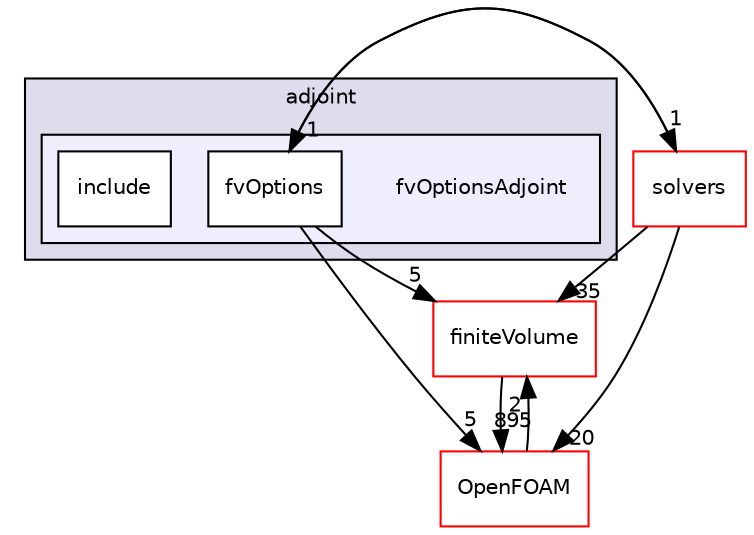 digraph "src/optimisation/adjointOptimisation/adjoint/fvOptionsAdjoint" {
  bgcolor=transparent;
  compound=true
  node [ fontsize="10", fontname="Helvetica"];
  edge [ labelfontsize="10", labelfontname="Helvetica"];
  subgraph clusterdir_ec068ce9daa9333922b6d138eb1e178a {
    graph [ bgcolor="#ddddee", pencolor="black", label="adjoint" fontname="Helvetica", fontsize="10", URL="dir_ec068ce9daa9333922b6d138eb1e178a.html"]
  subgraph clusterdir_82b349c0e8ea4c9c5c625d4e54cb5790 {
    graph [ bgcolor="#eeeeff", pencolor="black", label="" URL="dir_82b349c0e8ea4c9c5c625d4e54cb5790.html"];
    dir_82b349c0e8ea4c9c5c625d4e54cb5790 [shape=plaintext label="fvOptionsAdjoint"];
    dir_b55aef459c507dfec2350d4c19662b83 [shape=box label="fvOptions" color="black" fillcolor="white" style="filled" URL="dir_b55aef459c507dfec2350d4c19662b83.html"];
    dir_09397a53a507d6f58d46c6a4bf129bad [shape=box label="include" color="black" fillcolor="white" style="filled" URL="dir_09397a53a507d6f58d46c6a4bf129bad.html"];
  }
  }
  dir_9bd15774b555cf7259a6fa18f99fe99b [shape=box label="finiteVolume" color="red" URL="dir_9bd15774b555cf7259a6fa18f99fe99b.html"];
  dir_f1ea2e00111d8324be054b4e32e6ee53 [shape=box label="solvers" color="red" URL="dir_f1ea2e00111d8324be054b4e32e6ee53.html"];
  dir_c5473ff19b20e6ec4dfe5c310b3778a8 [shape=box label="OpenFOAM" color="red" URL="dir_c5473ff19b20e6ec4dfe5c310b3778a8.html"];
  dir_9bd15774b555cf7259a6fa18f99fe99b->dir_c5473ff19b20e6ec4dfe5c310b3778a8 [headlabel="895", labeldistance=1.5 headhref="dir_000814_002151.html"];
  dir_f1ea2e00111d8324be054b4e32e6ee53->dir_9bd15774b555cf7259a6fa18f99fe99b [headlabel="35", labeldistance=1.5 headhref="dir_002894_000814.html"];
  dir_f1ea2e00111d8324be054b4e32e6ee53->dir_b55aef459c507dfec2350d4c19662b83 [headlabel="1", labeldistance=1.5 headhref="dir_002894_002817.html"];
  dir_f1ea2e00111d8324be054b4e32e6ee53->dir_c5473ff19b20e6ec4dfe5c310b3778a8 [headlabel="20", labeldistance=1.5 headhref="dir_002894_002151.html"];
  dir_b55aef459c507dfec2350d4c19662b83->dir_9bd15774b555cf7259a6fa18f99fe99b [headlabel="5", labeldistance=1.5 headhref="dir_002817_000814.html"];
  dir_b55aef459c507dfec2350d4c19662b83->dir_f1ea2e00111d8324be054b4e32e6ee53 [headlabel="1", labeldistance=1.5 headhref="dir_002817_002894.html"];
  dir_b55aef459c507dfec2350d4c19662b83->dir_c5473ff19b20e6ec4dfe5c310b3778a8 [headlabel="5", labeldistance=1.5 headhref="dir_002817_002151.html"];
  dir_c5473ff19b20e6ec4dfe5c310b3778a8->dir_9bd15774b555cf7259a6fa18f99fe99b [headlabel="2", labeldistance=1.5 headhref="dir_002151_000814.html"];
}
